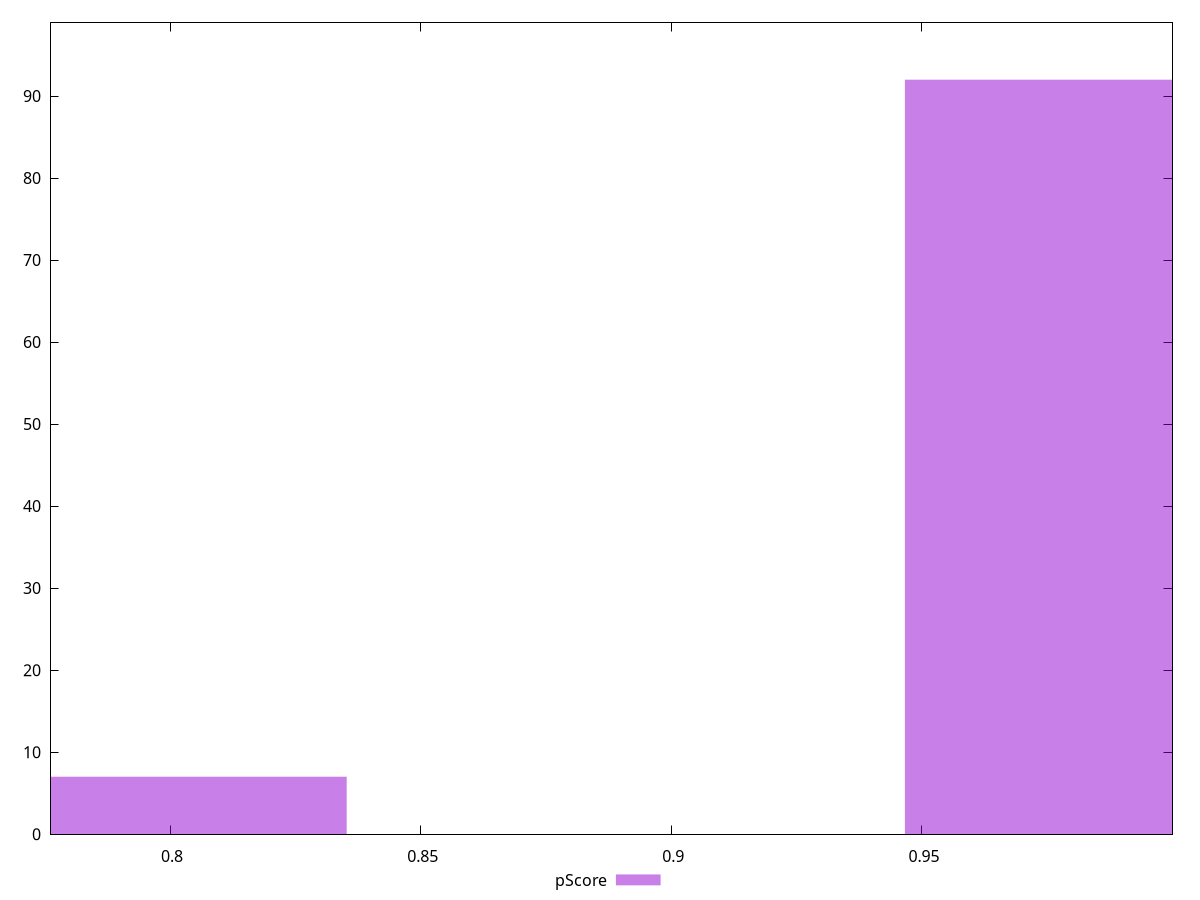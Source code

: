 reset

$pScore <<EOF
0.7795538667189885 7
1.002283542924414 92
EOF

set key outside below
set boxwidth 0.11136483810271265
set xrange [0.7760426584464483:0.9999923522960321]
set yrange [0:99]
set trange [0:99]
set style fill transparent solid 0.5 noborder
set terminal svg size 640, 490 enhanced background rgb 'white'
set output "reports/report_00027_2021-02-24T12-40-31.850Z/cumulative-layout-shift/samples/card/pScore/histogram.svg"

plot $pScore title "pScore" with boxes

reset
